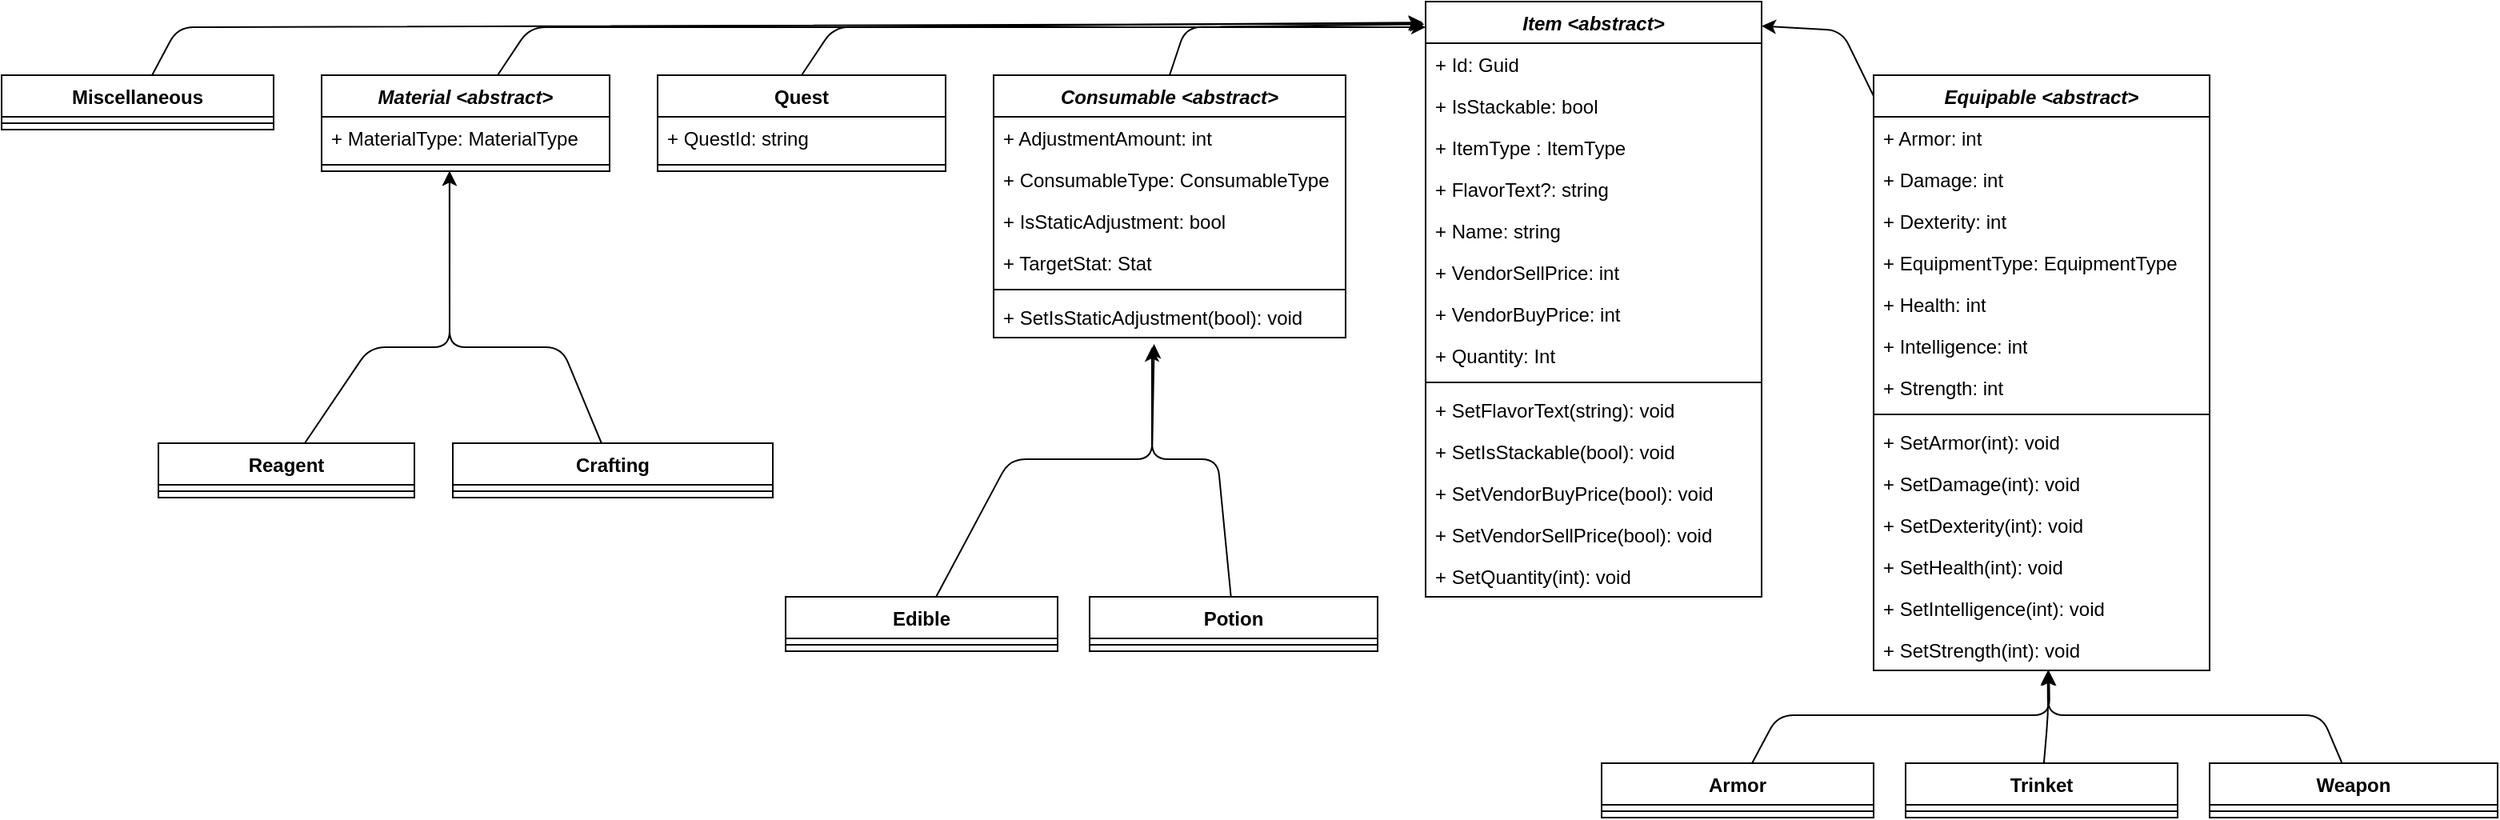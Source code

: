 <mxfile>
    <diagram id="C5RBs43oDa-KdzZeNtuy" name="Page-1">
        <mxGraphModel dx="2868" dy="907" grid="1" gridSize="10" guides="1" tooltips="1" connect="1" arrows="1" fold="1" page="1" pageScale="1" pageWidth="827" pageHeight="1169" math="0" shadow="0">
            <root>
                <mxCell id="WIyWlLk6GJQsqaUBKTNV-0"/>
                <mxCell id="WIyWlLk6GJQsqaUBKTNV-1" parent="WIyWlLk6GJQsqaUBKTNV-0"/>
                <mxCell id="te1X5MDoN-14mAziO6tt-0" value="&lt;i style=&quot;&quot;&gt;Item&lt;/i&gt;&lt;i style=&quot;&quot;&gt; &amp;lt;abstract&amp;gt;&lt;/i&gt;" style="swimlane;fontStyle=1;align=center;verticalAlign=top;childLayout=stackLayout;horizontal=1;startSize=26;horizontalStack=0;resizeParent=1;resizeParentMax=0;resizeLast=0;collapsible=1;marginBottom=0;whiteSpace=wrap;html=1;" parent="WIyWlLk6GJQsqaUBKTNV-1" vertex="1">
                    <mxGeometry x="290" y="34" width="210" height="372" as="geometry"/>
                </mxCell>
                <mxCell id="54" value="+ Id: Guid" style="text;strokeColor=none;fillColor=none;align=left;verticalAlign=top;spacingLeft=4;spacingRight=4;overflow=hidden;rotatable=0;points=[[0,0.5],[1,0.5]];portConstraint=eastwest;whiteSpace=wrap;html=1;" vertex="1" parent="te1X5MDoN-14mAziO6tt-0">
                    <mxGeometry y="26" width="210" height="26" as="geometry"/>
                </mxCell>
                <mxCell id="xW3DFXbWXxGkDYYSTan0-1" value="+ IsStackable: bool" style="text;strokeColor=none;fillColor=none;align=left;verticalAlign=top;spacingLeft=4;spacingRight=4;overflow=hidden;rotatable=0;points=[[0,0.5],[1,0.5]];portConstraint=eastwest;whiteSpace=wrap;html=1;" parent="te1X5MDoN-14mAziO6tt-0" vertex="1">
                    <mxGeometry y="52" width="210" height="26" as="geometry"/>
                </mxCell>
                <mxCell id="xW3DFXbWXxGkDYYSTan0-2" value="+ ItemType : ItemType" style="text;strokeColor=none;fillColor=none;align=left;verticalAlign=top;spacingLeft=4;spacingRight=4;overflow=hidden;rotatable=0;points=[[0,0.5],[1,0.5]];portConstraint=eastwest;whiteSpace=wrap;html=1;" parent="te1X5MDoN-14mAziO6tt-0" vertex="1">
                    <mxGeometry y="78" width="210" height="26" as="geometry"/>
                </mxCell>
                <mxCell id="xW3DFXbWXxGkDYYSTan0-44" value="+ FlavorText?: string" style="text;strokeColor=none;fillColor=none;align=left;verticalAlign=top;spacingLeft=4;spacingRight=4;overflow=hidden;rotatable=0;points=[[0,0.5],[1,0.5]];portConstraint=eastwest;whiteSpace=wrap;html=1;" parent="te1X5MDoN-14mAziO6tt-0" vertex="1">
                    <mxGeometry y="104" width="210" height="26" as="geometry"/>
                </mxCell>
                <mxCell id="te1X5MDoN-14mAziO6tt-1" value="+ Name: string" style="text;strokeColor=none;fillColor=none;align=left;verticalAlign=top;spacingLeft=4;spacingRight=4;overflow=hidden;rotatable=0;points=[[0,0.5],[1,0.5]];portConstraint=eastwest;whiteSpace=wrap;html=1;" parent="te1X5MDoN-14mAziO6tt-0" vertex="1">
                    <mxGeometry y="130" width="210" height="26" as="geometry"/>
                </mxCell>
                <mxCell id="xW3DFXbWXxGkDYYSTan0-3" value="+ VendorSellPrice: int" style="text;strokeColor=none;fillColor=none;align=left;verticalAlign=top;spacingLeft=4;spacingRight=4;overflow=hidden;rotatable=0;points=[[0,0.5],[1,0.5]];portConstraint=eastwest;whiteSpace=wrap;html=1;" parent="te1X5MDoN-14mAziO6tt-0" vertex="1">
                    <mxGeometry y="156" width="210" height="26" as="geometry"/>
                </mxCell>
                <mxCell id="51" value="+ VendorBuyPrice: int" style="text;strokeColor=none;fillColor=none;align=left;verticalAlign=top;spacingLeft=4;spacingRight=4;overflow=hidden;rotatable=0;points=[[0,0.5],[1,0.5]];portConstraint=eastwest;" parent="te1X5MDoN-14mAziO6tt-0" vertex="1">
                    <mxGeometry y="182" width="210" height="26" as="geometry"/>
                </mxCell>
                <mxCell id="xW3DFXbWXxGkDYYSTan0-4" value="+ Quantity: Int" style="text;strokeColor=none;fillColor=none;align=left;verticalAlign=top;spacingLeft=4;spacingRight=4;overflow=hidden;rotatable=0;points=[[0,0.5],[1,0.5]];portConstraint=eastwest;whiteSpace=wrap;html=1;" parent="te1X5MDoN-14mAziO6tt-0" vertex="1">
                    <mxGeometry y="208" width="210" height="26" as="geometry"/>
                </mxCell>
                <mxCell id="te1X5MDoN-14mAziO6tt-2" value="" style="line;strokeWidth=1;fillColor=none;align=left;verticalAlign=middle;spacingTop=-1;spacingLeft=3;spacingRight=3;rotatable=0;labelPosition=right;points=[];portConstraint=eastwest;strokeColor=inherit;" parent="te1X5MDoN-14mAziO6tt-0" vertex="1">
                    <mxGeometry y="234" width="210" height="8" as="geometry"/>
                </mxCell>
                <mxCell id="xW3DFXbWXxGkDYYSTan0-5" value="+ SetFlavorText(string): void" style="text;strokeColor=none;fillColor=none;align=left;verticalAlign=top;spacingLeft=4;spacingRight=4;overflow=hidden;rotatable=0;points=[[0,0.5],[1,0.5]];portConstraint=eastwest;whiteSpace=wrap;html=1;" parent="te1X5MDoN-14mAziO6tt-0" vertex="1">
                    <mxGeometry y="242" width="210" height="26" as="geometry"/>
                </mxCell>
                <mxCell id="xW3DFXbWXxGkDYYSTan0-45" value="+ SetIsStackable(bool): void" style="text;strokeColor=none;fillColor=none;align=left;verticalAlign=top;spacingLeft=4;spacingRight=4;overflow=hidden;rotatable=0;points=[[0,0.5],[1,0.5]];portConstraint=eastwest;whiteSpace=wrap;html=1;" parent="te1X5MDoN-14mAziO6tt-0" vertex="1">
                    <mxGeometry y="268" width="210" height="26" as="geometry"/>
                </mxCell>
                <mxCell id="xW3DFXbWXxGkDYYSTan0-6" value="+ Set&lt;span style=&quot;&quot;&gt;VendorBuyPrice&lt;/span&gt;(bool): void" style="text;strokeColor=none;fillColor=none;align=left;verticalAlign=top;spacingLeft=4;spacingRight=4;overflow=hidden;rotatable=0;points=[[0,0.5],[1,0.5]];portConstraint=eastwest;whiteSpace=wrap;html=1;" parent="te1X5MDoN-14mAziO6tt-0" vertex="1">
                    <mxGeometry y="294" width="210" height="26" as="geometry"/>
                </mxCell>
                <mxCell id="52" value="+ Set&lt;span style=&quot;&quot;&gt;VendorSellPrice&lt;/span&gt;(bool): void" style="text;strokeColor=none;fillColor=none;align=left;verticalAlign=top;spacingLeft=4;spacingRight=4;overflow=hidden;rotatable=0;points=[[0,0.5],[1,0.5]];portConstraint=eastwest;whiteSpace=wrap;html=1;" parent="te1X5MDoN-14mAziO6tt-0" vertex="1">
                    <mxGeometry y="320" width="210" height="26" as="geometry"/>
                </mxCell>
                <mxCell id="xW3DFXbWXxGkDYYSTan0-7" value="+ SetQuantity(int): void" style="text;strokeColor=none;fillColor=none;align=left;verticalAlign=top;spacingLeft=4;spacingRight=4;overflow=hidden;rotatable=0;points=[[0,0.5],[1,0.5]];portConstraint=eastwest;whiteSpace=wrap;html=1;" parent="te1X5MDoN-14mAziO6tt-0" vertex="1">
                    <mxGeometry y="346" width="210" height="26" as="geometry"/>
                </mxCell>
                <mxCell id="4" style="edgeStyle=none;html=1;entryX=1;entryY=0.041;entryDx=0;entryDy=0;entryPerimeter=0;exitX=0;exitY=0.035;exitDx=0;exitDy=0;exitPerimeter=0;" parent="WIyWlLk6GJQsqaUBKTNV-1" source="xW3DFXbWXxGkDYYSTan0-8" target="te1X5MDoN-14mAziO6tt-0" edge="1">
                    <mxGeometry relative="1" as="geometry">
                        <Array as="points">
                            <mxPoint x="550" y="52"/>
                        </Array>
                    </mxGeometry>
                </mxCell>
                <mxCell id="xW3DFXbWXxGkDYYSTan0-8" value="&lt;i&gt;Equipable &amp;lt;abstract&amp;gt;&lt;/i&gt;" style="swimlane;fontStyle=1;align=center;verticalAlign=top;childLayout=stackLayout;horizontal=1;startSize=26;horizontalStack=0;resizeParent=1;resizeParentMax=0;resizeLast=0;collapsible=1;marginBottom=0;whiteSpace=wrap;html=1;" parent="WIyWlLk6GJQsqaUBKTNV-1" vertex="1">
                    <mxGeometry x="570" y="80" width="210" height="372" as="geometry"/>
                </mxCell>
                <mxCell id="xW3DFXbWXxGkDYYSTan0-9" value="+ Armor: int" style="text;strokeColor=none;fillColor=none;align=left;verticalAlign=top;spacingLeft=4;spacingRight=4;overflow=hidden;rotatable=0;points=[[0,0.5],[1,0.5]];portConstraint=eastwest;whiteSpace=wrap;html=1;" parent="xW3DFXbWXxGkDYYSTan0-8" vertex="1">
                    <mxGeometry y="26" width="210" height="26" as="geometry"/>
                </mxCell>
                <mxCell id="xW3DFXbWXxGkDYYSTan0-12" value="+ Damage: int" style="text;strokeColor=none;fillColor=none;align=left;verticalAlign=top;spacingLeft=4;spacingRight=4;overflow=hidden;rotatable=0;points=[[0,0.5],[1,0.5]];portConstraint=eastwest;whiteSpace=wrap;html=1;" parent="xW3DFXbWXxGkDYYSTan0-8" vertex="1">
                    <mxGeometry y="52" width="210" height="26" as="geometry"/>
                </mxCell>
                <mxCell id="xW3DFXbWXxGkDYYSTan0-13" value="+ Dexterity: int" style="text;strokeColor=none;fillColor=none;align=left;verticalAlign=top;spacingLeft=4;spacingRight=4;overflow=hidden;rotatable=0;points=[[0,0.5],[1,0.5]];portConstraint=eastwest;whiteSpace=wrap;html=1;" parent="xW3DFXbWXxGkDYYSTan0-8" vertex="1">
                    <mxGeometry y="78" width="210" height="26" as="geometry"/>
                </mxCell>
                <mxCell id="xW3DFXbWXxGkDYYSTan0-14" value="+ EquipmentType: EquipmentType" style="text;strokeColor=none;fillColor=none;align=left;verticalAlign=top;spacingLeft=4;spacingRight=4;overflow=hidden;rotatable=0;points=[[0,0.5],[1,0.5]];portConstraint=eastwest;whiteSpace=wrap;html=1;" parent="xW3DFXbWXxGkDYYSTan0-8" vertex="1">
                    <mxGeometry y="104" width="210" height="26" as="geometry"/>
                </mxCell>
                <mxCell id="xW3DFXbWXxGkDYYSTan0-15" value="+ Health: int" style="text;strokeColor=none;fillColor=none;align=left;verticalAlign=top;spacingLeft=4;spacingRight=4;overflow=hidden;rotatable=0;points=[[0,0.5],[1,0.5]];portConstraint=eastwest;whiteSpace=wrap;html=1;" parent="xW3DFXbWXxGkDYYSTan0-8" vertex="1">
                    <mxGeometry y="130" width="210" height="26" as="geometry"/>
                </mxCell>
                <mxCell id="xW3DFXbWXxGkDYYSTan0-16" value="+ Intelligence: int" style="text;strokeColor=none;fillColor=none;align=left;verticalAlign=top;spacingLeft=4;spacingRight=4;overflow=hidden;rotatable=0;points=[[0,0.5],[1,0.5]];portConstraint=eastwest;whiteSpace=wrap;html=1;" parent="xW3DFXbWXxGkDYYSTan0-8" vertex="1">
                    <mxGeometry y="156" width="210" height="26" as="geometry"/>
                </mxCell>
                <mxCell id="xW3DFXbWXxGkDYYSTan0-17" value="+ Strength: int" style="text;strokeColor=none;fillColor=none;align=left;verticalAlign=top;spacingLeft=4;spacingRight=4;overflow=hidden;rotatable=0;points=[[0,0.5],[1,0.5]];portConstraint=eastwest;whiteSpace=wrap;html=1;" parent="xW3DFXbWXxGkDYYSTan0-8" vertex="1">
                    <mxGeometry y="182" width="210" height="26" as="geometry"/>
                </mxCell>
                <mxCell id="xW3DFXbWXxGkDYYSTan0-10" value="" style="line;strokeWidth=1;fillColor=none;align=left;verticalAlign=middle;spacingTop=-1;spacingLeft=3;spacingRight=3;rotatable=0;labelPosition=right;points=[];portConstraint=eastwest;strokeColor=inherit;" parent="xW3DFXbWXxGkDYYSTan0-8" vertex="1">
                    <mxGeometry y="208" width="210" height="8" as="geometry"/>
                </mxCell>
                <mxCell id="xW3DFXbWXxGkDYYSTan0-11" value="+ SetArmor(int): void" style="text;strokeColor=none;fillColor=none;align=left;verticalAlign=top;spacingLeft=4;spacingRight=4;overflow=hidden;rotatable=0;points=[[0,0.5],[1,0.5]];portConstraint=eastwest;whiteSpace=wrap;html=1;" parent="xW3DFXbWXxGkDYYSTan0-8" vertex="1">
                    <mxGeometry y="216" width="210" height="26" as="geometry"/>
                </mxCell>
                <mxCell id="xW3DFXbWXxGkDYYSTan0-18" value="+ SetDamage(int): void" style="text;strokeColor=none;fillColor=none;align=left;verticalAlign=top;spacingLeft=4;spacingRight=4;overflow=hidden;rotatable=0;points=[[0,0.5],[1,0.5]];portConstraint=eastwest;whiteSpace=wrap;html=1;" parent="xW3DFXbWXxGkDYYSTan0-8" vertex="1">
                    <mxGeometry y="242" width="210" height="26" as="geometry"/>
                </mxCell>
                <mxCell id="xW3DFXbWXxGkDYYSTan0-19" value="+ SetDexterity(int): void" style="text;strokeColor=none;fillColor=none;align=left;verticalAlign=top;spacingLeft=4;spacingRight=4;overflow=hidden;rotatable=0;points=[[0,0.5],[1,0.5]];portConstraint=eastwest;whiteSpace=wrap;html=1;" parent="xW3DFXbWXxGkDYYSTan0-8" vertex="1">
                    <mxGeometry y="268" width="210" height="26" as="geometry"/>
                </mxCell>
                <mxCell id="xW3DFXbWXxGkDYYSTan0-20" value="+ SetHealth(int): void" style="text;strokeColor=none;fillColor=none;align=left;verticalAlign=top;spacingLeft=4;spacingRight=4;overflow=hidden;rotatable=0;points=[[0,0.5],[1,0.5]];portConstraint=eastwest;whiteSpace=wrap;html=1;" parent="xW3DFXbWXxGkDYYSTan0-8" vertex="1">
                    <mxGeometry y="294" width="210" height="26" as="geometry"/>
                </mxCell>
                <mxCell id="xW3DFXbWXxGkDYYSTan0-21" value="+ SetIntelligence(int): void" style="text;strokeColor=none;fillColor=none;align=left;verticalAlign=top;spacingLeft=4;spacingRight=4;overflow=hidden;rotatable=0;points=[[0,0.5],[1,0.5]];portConstraint=eastwest;whiteSpace=wrap;html=1;" parent="xW3DFXbWXxGkDYYSTan0-8" vertex="1">
                    <mxGeometry y="320" width="210" height="26" as="geometry"/>
                </mxCell>
                <mxCell id="xW3DFXbWXxGkDYYSTan0-22" value="+ SetStrength(int): void" style="text;strokeColor=none;fillColor=none;align=left;verticalAlign=top;spacingLeft=4;spacingRight=4;overflow=hidden;rotatable=0;points=[[0,0.5],[1,0.5]];portConstraint=eastwest;whiteSpace=wrap;html=1;" parent="xW3DFXbWXxGkDYYSTan0-8" vertex="1">
                    <mxGeometry y="346" width="210" height="26" as="geometry"/>
                </mxCell>
                <mxCell id="16" style="edgeStyle=none;html=1;entryX=0.522;entryY=1.02;entryDx=0;entryDy=0;entryPerimeter=0;" parent="WIyWlLk6GJQsqaUBKTNV-1" source="xW3DFXbWXxGkDYYSTan0-24" target="xW3DFXbWXxGkDYYSTan0-22" edge="1">
                    <mxGeometry relative="1" as="geometry">
                        <Array as="points">
                            <mxPoint x="510" y="480"/>
                            <mxPoint x="680" y="480"/>
                        </Array>
                    </mxGeometry>
                </mxCell>
                <mxCell id="xW3DFXbWXxGkDYYSTan0-24" value="Armor" style="swimlane;fontStyle=1;align=center;verticalAlign=top;childLayout=stackLayout;horizontal=1;startSize=26;horizontalStack=0;resizeParent=1;resizeParentMax=0;resizeLast=0;collapsible=1;marginBottom=0;whiteSpace=wrap;html=1;" parent="WIyWlLk6GJQsqaUBKTNV-1" vertex="1">
                    <mxGeometry x="400" y="510" width="170" height="34" as="geometry"/>
                </mxCell>
                <mxCell id="xW3DFXbWXxGkDYYSTan0-26" value="" style="line;strokeWidth=1;fillColor=none;align=left;verticalAlign=middle;spacingTop=-1;spacingLeft=3;spacingRight=3;rotatable=0;labelPosition=right;points=[];portConstraint=eastwest;strokeColor=inherit;" parent="xW3DFXbWXxGkDYYSTan0-24" vertex="1">
                    <mxGeometry y="26" width="170" height="8" as="geometry"/>
                </mxCell>
                <mxCell id="18" style="edgeStyle=none;html=1;entryX=0.518;entryY=1.02;entryDx=0;entryDy=0;entryPerimeter=0;" parent="WIyWlLk6GJQsqaUBKTNV-1" source="xW3DFXbWXxGkDYYSTan0-28" target="xW3DFXbWXxGkDYYSTan0-22" edge="1">
                    <mxGeometry relative="1" as="geometry">
                        <Array as="points">
                            <mxPoint x="850" y="480"/>
                            <mxPoint x="679" y="480"/>
                        </Array>
                    </mxGeometry>
                </mxCell>
                <mxCell id="xW3DFXbWXxGkDYYSTan0-28" value="Weapon" style="swimlane;fontStyle=1;align=center;verticalAlign=top;childLayout=stackLayout;horizontal=1;startSize=26;horizontalStack=0;resizeParent=1;resizeParentMax=0;resizeLast=0;collapsible=1;marginBottom=0;whiteSpace=wrap;html=1;" parent="WIyWlLk6GJQsqaUBKTNV-1" vertex="1">
                    <mxGeometry x="780" y="510" width="180" height="34" as="geometry"/>
                </mxCell>
                <mxCell id="xW3DFXbWXxGkDYYSTan0-30" value="" style="line;strokeWidth=1;fillColor=none;align=left;verticalAlign=middle;spacingTop=-1;spacingLeft=3;spacingRight=3;rotatable=0;labelPosition=right;points=[];portConstraint=eastwest;strokeColor=inherit;" parent="xW3DFXbWXxGkDYYSTan0-28" vertex="1">
                    <mxGeometry y="26" width="180" height="8" as="geometry"/>
                </mxCell>
                <mxCell id="6" style="edgeStyle=none;html=1;entryX=-0.004;entryY=0.038;entryDx=0;entryDy=0;entryPerimeter=0;exitX=0.5;exitY=0;exitDx=0;exitDy=0;" parent="WIyWlLk6GJQsqaUBKTNV-1" source="xW3DFXbWXxGkDYYSTan0-34" target="te1X5MDoN-14mAziO6tt-0" edge="1">
                    <mxGeometry relative="1" as="geometry">
                        <Array as="points">
                            <mxPoint x="140" y="50"/>
                        </Array>
                    </mxGeometry>
                </mxCell>
                <mxCell id="xW3DFXbWXxGkDYYSTan0-34" value="&lt;i&gt;Consumable &amp;lt;abstract&amp;gt;&lt;/i&gt;" style="swimlane;fontStyle=1;align=center;verticalAlign=top;childLayout=stackLayout;horizontal=1;startSize=26;horizontalStack=0;resizeParent=1;resizeParentMax=0;resizeLast=0;collapsible=1;marginBottom=0;whiteSpace=wrap;html=1;" parent="WIyWlLk6GJQsqaUBKTNV-1" vertex="1">
                    <mxGeometry x="20" y="80" width="220" height="164" as="geometry"/>
                </mxCell>
                <mxCell id="26" value="+ AdjustmentAmount: int" style="text;strokeColor=none;fillColor=none;align=left;verticalAlign=top;spacingLeft=4;spacingRight=4;overflow=hidden;rotatable=0;points=[[0,0.5],[1,0.5]];portConstraint=eastwest;" parent="xW3DFXbWXxGkDYYSTan0-34" vertex="1">
                    <mxGeometry y="26" width="220" height="26" as="geometry"/>
                </mxCell>
                <mxCell id="47" value="+ ConsumableType: ConsumableType" style="text;strokeColor=none;fillColor=none;align=left;verticalAlign=top;spacingLeft=4;spacingRight=4;overflow=hidden;rotatable=0;points=[[0,0.5],[1,0.5]];portConstraint=eastwest;" parent="xW3DFXbWXxGkDYYSTan0-34" vertex="1">
                    <mxGeometry y="52" width="220" height="26" as="geometry"/>
                </mxCell>
                <mxCell id="49" value="+ IsStaticAdjustment: bool" style="text;strokeColor=none;fillColor=none;align=left;verticalAlign=top;spacingLeft=4;spacingRight=4;overflow=hidden;rotatable=0;points=[[0,0.5],[1,0.5]];portConstraint=eastwest;" parent="xW3DFXbWXxGkDYYSTan0-34" vertex="1">
                    <mxGeometry y="78" width="220" height="26" as="geometry"/>
                </mxCell>
                <mxCell id="28" value="+ TargetStat: Stat" style="text;strokeColor=none;fillColor=none;align=left;verticalAlign=top;spacingLeft=4;spacingRight=4;overflow=hidden;rotatable=0;points=[[0,0.5],[1,0.5]];portConstraint=eastwest;" parent="xW3DFXbWXxGkDYYSTan0-34" vertex="1">
                    <mxGeometry y="104" width="220" height="26" as="geometry"/>
                </mxCell>
                <mxCell id="xW3DFXbWXxGkDYYSTan0-36" value="" style="line;strokeWidth=1;fillColor=none;align=left;verticalAlign=middle;spacingTop=-1;spacingLeft=3;spacingRight=3;rotatable=0;labelPosition=right;points=[];portConstraint=eastwest;strokeColor=inherit;" parent="xW3DFXbWXxGkDYYSTan0-34" vertex="1">
                    <mxGeometry y="130" width="220" height="8" as="geometry"/>
                </mxCell>
                <mxCell id="1" value="+ SetIsStaticAdjustment(bool): void" style="text;strokeColor=none;fillColor=none;align=left;verticalAlign=top;spacingLeft=4;spacingRight=4;overflow=hidden;rotatable=0;points=[[0,0.5],[1,0.5]];portConstraint=eastwest;" parent="xW3DFXbWXxGkDYYSTan0-34" vertex="1">
                    <mxGeometry y="138" width="220" height="26" as="geometry"/>
                </mxCell>
                <mxCell id="15" style="edgeStyle=none;html=1;entryX=0.45;entryY=1.231;entryDx=0;entryDy=0;entryPerimeter=0;" parent="WIyWlLk6GJQsqaUBKTNV-1" source="xW3DFXbWXxGkDYYSTan0-38" target="1" edge="1">
                    <mxGeometry relative="1" as="geometry">
                        <mxPoint x="119" y="270.572" as="targetPoint"/>
                        <Array as="points">
                            <mxPoint x="160" y="320"/>
                            <mxPoint x="119" y="320"/>
                        </Array>
                    </mxGeometry>
                </mxCell>
                <mxCell id="xW3DFXbWXxGkDYYSTan0-38" value="Potion" style="swimlane;fontStyle=1;align=center;verticalAlign=top;childLayout=stackLayout;horizontal=1;startSize=26;horizontalStack=0;resizeParent=1;resizeParentMax=0;resizeLast=0;collapsible=1;marginBottom=0;whiteSpace=wrap;html=1;" parent="WIyWlLk6GJQsqaUBKTNV-1" vertex="1">
                    <mxGeometry x="80" y="406" width="180" height="34" as="geometry"/>
                </mxCell>
                <mxCell id="xW3DFXbWXxGkDYYSTan0-40" value="" style="line;strokeWidth=1;fillColor=none;align=left;verticalAlign=middle;spacingTop=-1;spacingLeft=3;spacingRight=3;rotatable=0;labelPosition=right;points=[];portConstraint=eastwest;strokeColor=inherit;" parent="xW3DFXbWXxGkDYYSTan0-38" vertex="1">
                    <mxGeometry y="26" width="180" height="8" as="geometry"/>
                </mxCell>
                <mxCell id="5" style="edgeStyle=none;html=1;entryX=-0.008;entryY=0.035;entryDx=0;entryDy=0;entryPerimeter=0;exitX=0.5;exitY=0;exitDx=0;exitDy=0;" parent="WIyWlLk6GJQsqaUBKTNV-1" source="xW3DFXbWXxGkDYYSTan0-46" target="te1X5MDoN-14mAziO6tt-0" edge="1">
                    <mxGeometry relative="1" as="geometry">
                        <Array as="points">
                            <mxPoint x="-80" y="50"/>
                        </Array>
                    </mxGeometry>
                </mxCell>
                <mxCell id="xW3DFXbWXxGkDYYSTan0-46" value="Quest" style="swimlane;fontStyle=1;align=center;verticalAlign=top;childLayout=stackLayout;horizontal=1;startSize=26;horizontalStack=0;resizeParent=1;resizeParentMax=0;resizeLast=0;collapsible=1;marginBottom=0;whiteSpace=wrap;html=1;" parent="WIyWlLk6GJQsqaUBKTNV-1" vertex="1">
                    <mxGeometry x="-190" y="80" width="180" height="60" as="geometry"/>
                </mxCell>
                <mxCell id="2" value="+ QuestId: string" style="text;strokeColor=none;fillColor=none;align=left;verticalAlign=top;spacingLeft=4;spacingRight=4;overflow=hidden;rotatable=0;points=[[0,0.5],[1,0.5]];portConstraint=eastwest;" parent="xW3DFXbWXxGkDYYSTan0-46" vertex="1">
                    <mxGeometry y="26" width="180" height="26" as="geometry"/>
                </mxCell>
                <mxCell id="xW3DFXbWXxGkDYYSTan0-48" value="" style="line;strokeWidth=1;fillColor=none;align=left;verticalAlign=middle;spacingTop=-1;spacingLeft=3;spacingRight=3;rotatable=0;labelPosition=right;points=[];portConstraint=eastwest;strokeColor=inherit;" parent="xW3DFXbWXxGkDYYSTan0-46" vertex="1">
                    <mxGeometry y="52" width="180" height="8" as="geometry"/>
                </mxCell>
                <mxCell id="36" style="edgeStyle=none;html=1;" parent="WIyWlLk6GJQsqaUBKTNV-1" source="xW3DFXbWXxGkDYYSTan0-51" edge="1">
                    <mxGeometry relative="1" as="geometry">
                        <mxPoint x="-320" y="140.0" as="targetPoint"/>
                        <Array as="points">
                            <mxPoint x="-250" y="250"/>
                            <mxPoint x="-320" y="250"/>
                        </Array>
                    </mxGeometry>
                </mxCell>
                <mxCell id="xW3DFXbWXxGkDYYSTan0-51" value="Crafting" style="swimlane;fontStyle=1;align=center;verticalAlign=top;childLayout=stackLayout;horizontal=1;startSize=26;horizontalStack=0;resizeParent=1;resizeParentMax=0;resizeLast=0;collapsible=1;marginBottom=0;whiteSpace=wrap;html=1;" parent="WIyWlLk6GJQsqaUBKTNV-1" vertex="1">
                    <mxGeometry x="-318" y="310" width="200" height="34" as="geometry"/>
                </mxCell>
                <mxCell id="xW3DFXbWXxGkDYYSTan0-53" value="" style="line;strokeWidth=1;fillColor=none;align=left;verticalAlign=middle;spacingTop=-1;spacingLeft=3;spacingRight=3;rotatable=0;labelPosition=right;points=[];portConstraint=eastwest;strokeColor=inherit;" parent="xW3DFXbWXxGkDYYSTan0-51" vertex="1">
                    <mxGeometry y="26" width="200" height="8" as="geometry"/>
                </mxCell>
                <mxCell id="13" style="edgeStyle=none;html=1;entryX=0.456;entryY=1.155;entryDx=0;entryDy=0;entryPerimeter=0;" parent="WIyWlLk6GJQsqaUBKTNV-1" source="xW3DFXbWXxGkDYYSTan0-55" target="1" edge="1">
                    <mxGeometry relative="1" as="geometry">
                        <mxPoint x="119.22" y="270.26" as="targetPoint"/>
                        <Array as="points">
                            <mxPoint x="30" y="320"/>
                            <mxPoint x="90" y="320"/>
                            <mxPoint x="119" y="320"/>
                        </Array>
                    </mxGeometry>
                </mxCell>
                <mxCell id="xW3DFXbWXxGkDYYSTan0-55" value="Edible" style="swimlane;fontStyle=1;align=center;verticalAlign=top;childLayout=stackLayout;horizontal=1;startSize=26;horizontalStack=0;resizeParent=1;resizeParentMax=0;resizeLast=0;collapsible=1;marginBottom=0;whiteSpace=wrap;html=1;" parent="WIyWlLk6GJQsqaUBKTNV-1" vertex="1">
                    <mxGeometry x="-110" y="406" width="170" height="34" as="geometry"/>
                </mxCell>
                <mxCell id="xW3DFXbWXxGkDYYSTan0-57" value="" style="line;strokeWidth=1;fillColor=none;align=left;verticalAlign=middle;spacingTop=-1;spacingLeft=3;spacingRight=3;rotatable=0;labelPosition=right;points=[];portConstraint=eastwest;strokeColor=inherit;" parent="xW3DFXbWXxGkDYYSTan0-55" vertex="1">
                    <mxGeometry y="26" width="170" height="8" as="geometry"/>
                </mxCell>
                <mxCell id="38" style="edgeStyle=none;html=1;entryX=-0.008;entryY=0.037;entryDx=0;entryDy=0;entryPerimeter=0;" parent="WIyWlLk6GJQsqaUBKTNV-1" source="xW3DFXbWXxGkDYYSTan0-61" target="te1X5MDoN-14mAziO6tt-0" edge="1">
                    <mxGeometry relative="1" as="geometry">
                        <Array as="points">
                            <mxPoint x="-490" y="50"/>
                        </Array>
                    </mxGeometry>
                </mxCell>
                <mxCell id="xW3DFXbWXxGkDYYSTan0-61" value="Miscellaneous" style="swimlane;fontStyle=1;align=center;verticalAlign=top;childLayout=stackLayout;horizontal=1;startSize=26;horizontalStack=0;resizeParent=1;resizeParentMax=0;resizeLast=0;collapsible=1;marginBottom=0;whiteSpace=wrap;html=1;" parent="WIyWlLk6GJQsqaUBKTNV-1" vertex="1">
                    <mxGeometry x="-600" y="80" width="170" height="34" as="geometry"/>
                </mxCell>
                <mxCell id="xW3DFXbWXxGkDYYSTan0-63" value="" style="line;strokeWidth=1;fillColor=none;align=left;verticalAlign=middle;spacingTop=-1;spacingLeft=3;spacingRight=3;rotatable=0;labelPosition=right;points=[];portConstraint=eastwest;strokeColor=inherit;" parent="xW3DFXbWXxGkDYYSTan0-61" vertex="1">
                    <mxGeometry y="26" width="170" height="8" as="geometry"/>
                </mxCell>
                <mxCell id="17" style="edgeStyle=none;html=1;entryX=0.52;entryY=0.984;entryDx=0;entryDy=0;entryPerimeter=0;" parent="WIyWlLk6GJQsqaUBKTNV-1" source="xW3DFXbWXxGkDYYSTan0-65" target="xW3DFXbWXxGkDYYSTan0-22" edge="1">
                    <mxGeometry relative="1" as="geometry">
                        <Array as="points">
                            <mxPoint x="679" y="480"/>
                        </Array>
                    </mxGeometry>
                </mxCell>
                <mxCell id="xW3DFXbWXxGkDYYSTan0-65" value="Trinket" style="swimlane;fontStyle=1;align=center;verticalAlign=top;childLayout=stackLayout;horizontal=1;startSize=26;horizontalStack=0;resizeParent=1;resizeParentMax=0;resizeLast=0;collapsible=1;marginBottom=0;whiteSpace=wrap;html=1;" parent="WIyWlLk6GJQsqaUBKTNV-1" vertex="1">
                    <mxGeometry x="590" y="510" width="170" height="34" as="geometry"/>
                </mxCell>
                <mxCell id="xW3DFXbWXxGkDYYSTan0-67" value="" style="line;strokeWidth=1;fillColor=none;align=left;verticalAlign=middle;spacingTop=-1;spacingLeft=3;spacingRight=3;rotatable=0;labelPosition=right;points=[];portConstraint=eastwest;strokeColor=inherit;" parent="xW3DFXbWXxGkDYYSTan0-65" vertex="1">
                    <mxGeometry y="26" width="170" height="8" as="geometry"/>
                </mxCell>
                <mxCell id="35" style="edgeStyle=none;html=1;entryX=0.444;entryY=1;entryDx=0;entryDy=0;entryPerimeter=0;" parent="WIyWlLk6GJQsqaUBKTNV-1" source="19" target="31" edge="1">
                    <mxGeometry relative="1" as="geometry">
                        <Array as="points">
                            <mxPoint x="-370" y="250"/>
                            <mxPoint x="-320" y="250"/>
                        </Array>
                    </mxGeometry>
                </mxCell>
                <mxCell id="19" value="Reagent" style="swimlane;fontStyle=1;align=center;verticalAlign=top;childLayout=stackLayout;horizontal=1;startSize=26;horizontalStack=0;resizeParent=1;resizeParentMax=0;resizeLast=0;collapsible=1;marginBottom=0;" parent="WIyWlLk6GJQsqaUBKTNV-1" vertex="1">
                    <mxGeometry x="-502" y="310" width="160" height="34" as="geometry"/>
                </mxCell>
                <mxCell id="21" value="" style="line;strokeWidth=1;fillColor=none;align=left;verticalAlign=middle;spacingTop=-1;spacingLeft=3;spacingRight=3;rotatable=0;labelPosition=right;points=[];portConstraint=eastwest;strokeColor=inherit;" parent="19" vertex="1">
                    <mxGeometry y="26" width="160" height="8" as="geometry"/>
                </mxCell>
                <mxCell id="33" style="edgeStyle=none;html=1;" parent="WIyWlLk6GJQsqaUBKTNV-1" source="29" edge="1">
                    <mxGeometry relative="1" as="geometry">
                        <mxPoint x="290" y="50" as="targetPoint"/>
                        <Array as="points">
                            <mxPoint x="-270" y="50"/>
                        </Array>
                    </mxGeometry>
                </mxCell>
                <mxCell id="29" value="Material &lt;abstract&gt;" style="swimlane;fontStyle=3;align=center;verticalAlign=top;childLayout=stackLayout;horizontal=1;startSize=26;horizontalStack=0;resizeParent=1;resizeParentMax=0;resizeLast=0;collapsible=1;marginBottom=0;" parent="WIyWlLk6GJQsqaUBKTNV-1" vertex="1">
                    <mxGeometry x="-400" y="80" width="180" height="60" as="geometry"/>
                </mxCell>
                <mxCell id="34" value="+ MaterialType: MaterialType" style="text;strokeColor=none;fillColor=none;align=left;verticalAlign=top;spacingLeft=4;spacingRight=4;overflow=hidden;rotatable=0;points=[[0,0.5],[1,0.5]];portConstraint=eastwest;" parent="29" vertex="1">
                    <mxGeometry y="26" width="180" height="26" as="geometry"/>
                </mxCell>
                <mxCell id="31" value="" style="line;strokeWidth=1;fillColor=none;align=left;verticalAlign=middle;spacingTop=-1;spacingLeft=3;spacingRight=3;rotatable=0;labelPosition=right;points=[];portConstraint=eastwest;strokeColor=inherit;" parent="29" vertex="1">
                    <mxGeometry y="52" width="180" height="8" as="geometry"/>
                </mxCell>
            </root>
        </mxGraphModel>
    </diagram>
</mxfile>